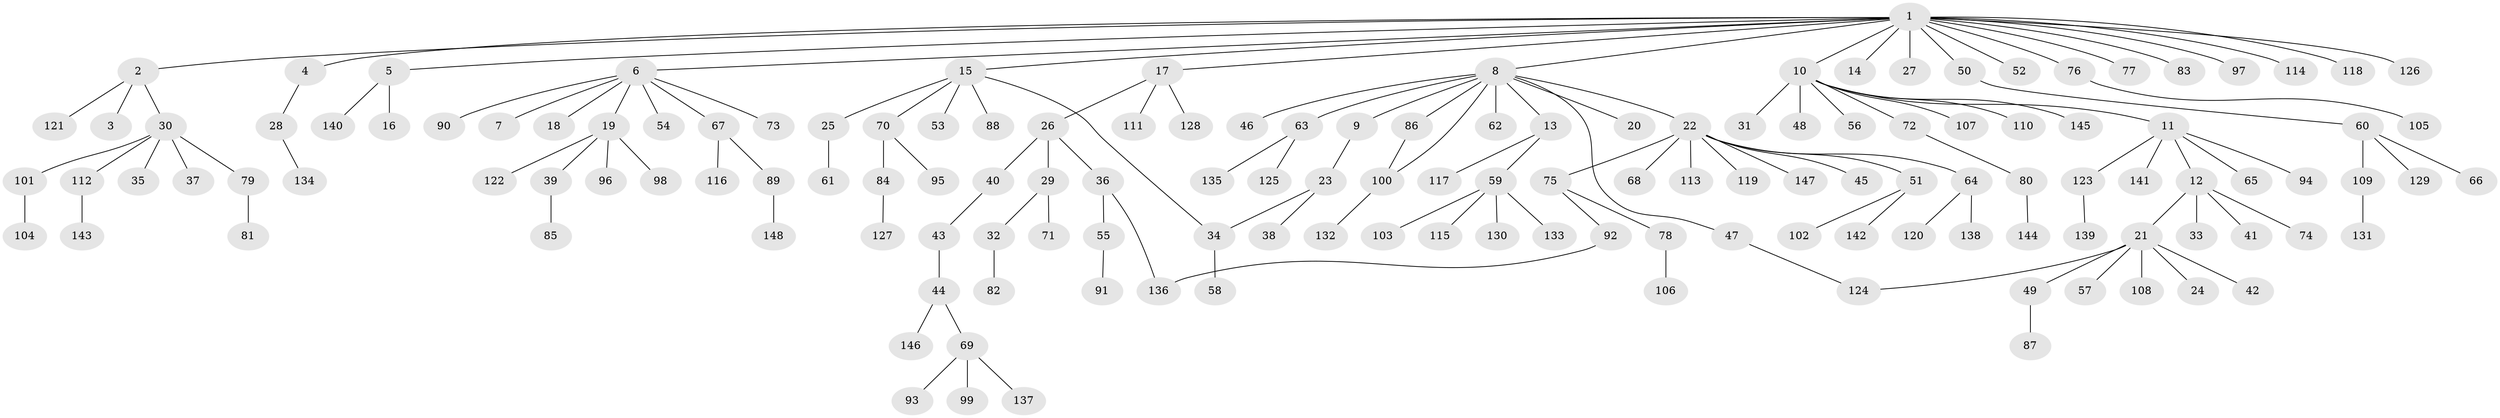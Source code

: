 // Generated by graph-tools (version 1.1) at 2025/11/02/27/25 16:11:13]
// undirected, 148 vertices, 151 edges
graph export_dot {
graph [start="1"]
  node [color=gray90,style=filled];
  1;
  2;
  3;
  4;
  5;
  6;
  7;
  8;
  9;
  10;
  11;
  12;
  13;
  14;
  15;
  16;
  17;
  18;
  19;
  20;
  21;
  22;
  23;
  24;
  25;
  26;
  27;
  28;
  29;
  30;
  31;
  32;
  33;
  34;
  35;
  36;
  37;
  38;
  39;
  40;
  41;
  42;
  43;
  44;
  45;
  46;
  47;
  48;
  49;
  50;
  51;
  52;
  53;
  54;
  55;
  56;
  57;
  58;
  59;
  60;
  61;
  62;
  63;
  64;
  65;
  66;
  67;
  68;
  69;
  70;
  71;
  72;
  73;
  74;
  75;
  76;
  77;
  78;
  79;
  80;
  81;
  82;
  83;
  84;
  85;
  86;
  87;
  88;
  89;
  90;
  91;
  92;
  93;
  94;
  95;
  96;
  97;
  98;
  99;
  100;
  101;
  102;
  103;
  104;
  105;
  106;
  107;
  108;
  109;
  110;
  111;
  112;
  113;
  114;
  115;
  116;
  117;
  118;
  119;
  120;
  121;
  122;
  123;
  124;
  125;
  126;
  127;
  128;
  129;
  130;
  131;
  132;
  133;
  134;
  135;
  136;
  137;
  138;
  139;
  140;
  141;
  142;
  143;
  144;
  145;
  146;
  147;
  148;
  1 -- 2;
  1 -- 4;
  1 -- 5;
  1 -- 6;
  1 -- 8;
  1 -- 10;
  1 -- 14;
  1 -- 15;
  1 -- 17;
  1 -- 27;
  1 -- 50;
  1 -- 52;
  1 -- 76;
  1 -- 77;
  1 -- 83;
  1 -- 97;
  1 -- 114;
  1 -- 118;
  1 -- 126;
  2 -- 3;
  2 -- 30;
  2 -- 121;
  4 -- 28;
  5 -- 16;
  5 -- 140;
  6 -- 7;
  6 -- 18;
  6 -- 19;
  6 -- 54;
  6 -- 67;
  6 -- 73;
  6 -- 90;
  8 -- 9;
  8 -- 13;
  8 -- 20;
  8 -- 22;
  8 -- 46;
  8 -- 47;
  8 -- 62;
  8 -- 63;
  8 -- 86;
  8 -- 100;
  9 -- 23;
  10 -- 11;
  10 -- 31;
  10 -- 48;
  10 -- 56;
  10 -- 72;
  10 -- 107;
  10 -- 110;
  10 -- 145;
  11 -- 12;
  11 -- 65;
  11 -- 94;
  11 -- 123;
  11 -- 141;
  12 -- 21;
  12 -- 33;
  12 -- 41;
  12 -- 74;
  13 -- 59;
  13 -- 117;
  15 -- 25;
  15 -- 34;
  15 -- 53;
  15 -- 70;
  15 -- 88;
  17 -- 26;
  17 -- 111;
  17 -- 128;
  19 -- 39;
  19 -- 96;
  19 -- 98;
  19 -- 122;
  21 -- 24;
  21 -- 42;
  21 -- 49;
  21 -- 57;
  21 -- 108;
  21 -- 124;
  22 -- 45;
  22 -- 51;
  22 -- 64;
  22 -- 68;
  22 -- 75;
  22 -- 113;
  22 -- 119;
  22 -- 147;
  23 -- 34;
  23 -- 38;
  25 -- 61;
  26 -- 29;
  26 -- 36;
  26 -- 40;
  28 -- 134;
  29 -- 32;
  29 -- 71;
  30 -- 35;
  30 -- 37;
  30 -- 79;
  30 -- 101;
  30 -- 112;
  32 -- 82;
  34 -- 58;
  36 -- 55;
  36 -- 136;
  39 -- 85;
  40 -- 43;
  43 -- 44;
  44 -- 69;
  44 -- 146;
  47 -- 124;
  49 -- 87;
  50 -- 60;
  51 -- 102;
  51 -- 142;
  55 -- 91;
  59 -- 103;
  59 -- 115;
  59 -- 130;
  59 -- 133;
  60 -- 66;
  60 -- 109;
  60 -- 129;
  63 -- 125;
  63 -- 135;
  64 -- 120;
  64 -- 138;
  67 -- 89;
  67 -- 116;
  69 -- 93;
  69 -- 99;
  69 -- 137;
  70 -- 84;
  70 -- 95;
  72 -- 80;
  75 -- 78;
  75 -- 92;
  76 -- 105;
  78 -- 106;
  79 -- 81;
  80 -- 144;
  84 -- 127;
  86 -- 100;
  89 -- 148;
  92 -- 136;
  100 -- 132;
  101 -- 104;
  109 -- 131;
  112 -- 143;
  123 -- 139;
}

